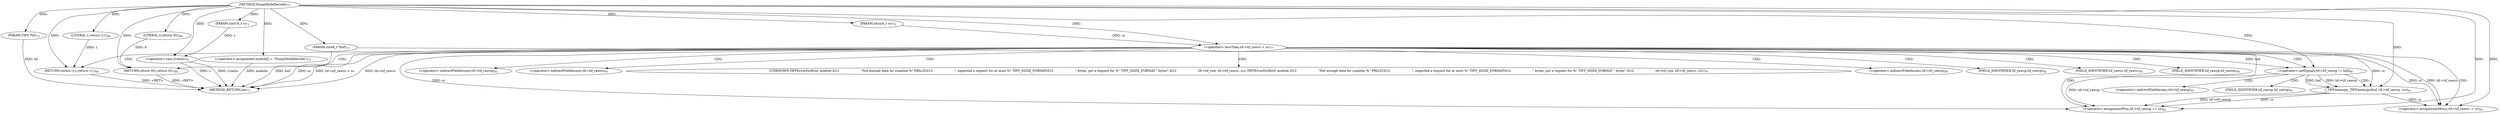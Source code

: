 digraph "DumpModeDecode" {  
"63786" [label = <(METHOD,DumpModeDecode)<SUB>73</SUB>> ]
"63834" [label = <(METHOD_RETURN,int)<SUB>73</SUB>> ]
"63787" [label = <(PARAM,TIFF *tif)<SUB>73</SUB>> ]
"63788" [label = <(PARAM,uint8_t *buf)<SUB>73</SUB>> ]
"63789" [label = <(PARAM,tmsize_t cc)<SUB>73</SUB>> ]
"63790" [label = <(PARAM,uint16_t s)<SUB>73</SUB>> ]
"63793" [label = <(&lt;operator&gt;.assignment,module[] = &quot;DumpModeDecode&quot;)<SUB>75</SUB>> ]
"63796" [label = <(&lt;operator&gt;.cast,(void)s)<SUB>76</SUB>> ]
"63822" [label = <(&lt;operator&gt;.assignmentPlus,tif-&gt;tif_rawcp += cc)<SUB>92</SUB>> ]
"63827" [label = <(&lt;operator&gt;.assignmentMinus,tif-&gt;tif_rawcc -= cc)<SUB>93</SUB>> ]
"63832" [label = <(RETURN,return (1);,return (1);)<SUB>94</SUB>> ]
"63800" [label = <(&lt;operator&gt;.lessThan,tif-&gt;tif_rawcc &lt; cc)<SUB>77</SUB>> ]
"63810" [label = <(&lt;operator&gt;.notEquals,tif-&gt;tif_rawcp != buf)<SUB>90</SUB>> ]
"63833" [label = <(LITERAL,1,return (1);)<SUB>94</SUB>> ]
"63807" [label = <(RETURN,return (0);,return (0);)<SUB>84</SUB>> ]
"63816" [label = <(_TIFFmemcpy,_TIFFmemcpy(buf, tif-&gt;tif_rawcp, cc))<SUB>91</SUB>> ]
"63808" [label = <(LITERAL,0,return (0);)<SUB>84</SUB>> ]
"63823" [label = <(&lt;operator&gt;.indirectFieldAccess,tif-&gt;tif_rawcp)<SUB>92</SUB>> ]
"63828" [label = <(&lt;operator&gt;.indirectFieldAccess,tif-&gt;tif_rawcc)<SUB>93</SUB>> ]
"63806" [label = <(UNKNOWN,TIFFErrorExtR(tif, module,\012                      &quot;Not enough data for scanline %&quot; PRIu32\012                      &quot;, expected a request for at most %&quot; TIFF_SSIZE_FORMAT\012                      &quot; bytes, got a request for %&quot; TIFF_SSIZE_FORMAT &quot; bytes&quot;,\012                      tif-&gt;tif_row, tif-&gt;tif_rawcc, cc);,TIFFErrorExtR(tif, module,\012                      &quot;Not enough data for scanline %&quot; PRIu32\012                      &quot;, expected a request for at most %&quot; TIFF_SSIZE_FORMAT\012                      &quot; bytes, got a request for %&quot; TIFF_SSIZE_FORMAT &quot; bytes&quot;,\012                      tif-&gt;tif_row, tif-&gt;tif_rawcc, cc);)<SUB>79</SUB>> ]
"63811" [label = <(&lt;operator&gt;.indirectFieldAccess,tif-&gt;tif_rawcp)<SUB>90</SUB>> ]
"63825" [label = <(FIELD_IDENTIFIER,tif_rawcp,tif_rawcp)<SUB>92</SUB>> ]
"63830" [label = <(FIELD_IDENTIFIER,tif_rawcc,tif_rawcc)<SUB>93</SUB>> ]
"63813" [label = <(FIELD_IDENTIFIER,tif_rawcp,tif_rawcp)<SUB>90</SUB>> ]
"63818" [label = <(&lt;operator&gt;.indirectFieldAccess,tif-&gt;tif_rawcp)<SUB>91</SUB>> ]
"63820" [label = <(FIELD_IDENTIFIER,tif_rawcp,tif_rawcp)<SUB>91</SUB>> ]
  "63807" -> "63834"  [ label = "DDG: &lt;RET&gt;"] 
  "63832" -> "63834"  [ label = "DDG: &lt;RET&gt;"] 
  "63787" -> "63834"  [ label = "DDG: tif"] 
  "63788" -> "63834"  [ label = "DDG: buf"] 
  "63793" -> "63834"  [ label = "DDG: module"] 
  "63796" -> "63834"  [ label = "DDG: s"] 
  "63796" -> "63834"  [ label = "DDG: (void)s"] 
  "63800" -> "63834"  [ label = "DDG: tif-&gt;tif_rawcc"] 
  "63800" -> "63834"  [ label = "DDG: cc"] 
  "63800" -> "63834"  [ label = "DDG: tif-&gt;tif_rawcc &lt; cc"] 
  "63786" -> "63787"  [ label = "DDG: "] 
  "63786" -> "63788"  [ label = "DDG: "] 
  "63786" -> "63789"  [ label = "DDG: "] 
  "63786" -> "63790"  [ label = "DDG: "] 
  "63786" -> "63793"  [ label = "DDG: "] 
  "63790" -> "63796"  [ label = "DDG: s"] 
  "63786" -> "63796"  [ label = "DDG: "] 
  "63800" -> "63822"  [ label = "DDG: cc"] 
  "63816" -> "63822"  [ label = "DDG: cc"] 
  "63786" -> "63822"  [ label = "DDG: "] 
  "63786" -> "63827"  [ label = "DDG: "] 
  "63800" -> "63827"  [ label = "DDG: cc"] 
  "63816" -> "63827"  [ label = "DDG: cc"] 
  "63833" -> "63832"  [ label = "DDG: 1"] 
  "63786" -> "63832"  [ label = "DDG: "] 
  "63810" -> "63822"  [ label = "DDG: tif-&gt;tif_rawcp"] 
  "63816" -> "63822"  [ label = "DDG: tif-&gt;tif_rawcp"] 
  "63800" -> "63827"  [ label = "DDG: tif-&gt;tif_rawcc"] 
  "63786" -> "63833"  [ label = "DDG: "] 
  "63789" -> "63800"  [ label = "DDG: cc"] 
  "63786" -> "63800"  [ label = "DDG: "] 
  "63808" -> "63807"  [ label = "DDG: 0"] 
  "63786" -> "63807"  [ label = "DDG: "] 
  "63788" -> "63810"  [ label = "DDG: buf"] 
  "63786" -> "63810"  [ label = "DDG: "] 
  "63786" -> "63808"  [ label = "DDG: "] 
  "63810" -> "63816"  [ label = "DDG: buf"] 
  "63786" -> "63816"  [ label = "DDG: "] 
  "63810" -> "63816"  [ label = "DDG: tif-&gt;tif_rawcp"] 
  "63800" -> "63816"  [ label = "DDG: cc"] 
  "63800" -> "63811"  [ label = "CDG: "] 
  "63800" -> "63827"  [ label = "CDG: "] 
  "63800" -> "63813"  [ label = "CDG: "] 
  "63800" -> "63807"  [ label = "CDG: "] 
  "63800" -> "63823"  [ label = "CDG: "] 
  "63800" -> "63822"  [ label = "CDG: "] 
  "63800" -> "63830"  [ label = "CDG: "] 
  "63800" -> "63810"  [ label = "CDG: "] 
  "63800" -> "63828"  [ label = "CDG: "] 
  "63800" -> "63825"  [ label = "CDG: "] 
  "63800" -> "63806"  [ label = "CDG: "] 
  "63800" -> "63832"  [ label = "CDG: "] 
  "63810" -> "63816"  [ label = "CDG: "] 
  "63810" -> "63818"  [ label = "CDG: "] 
  "63810" -> "63820"  [ label = "CDG: "] 
}
